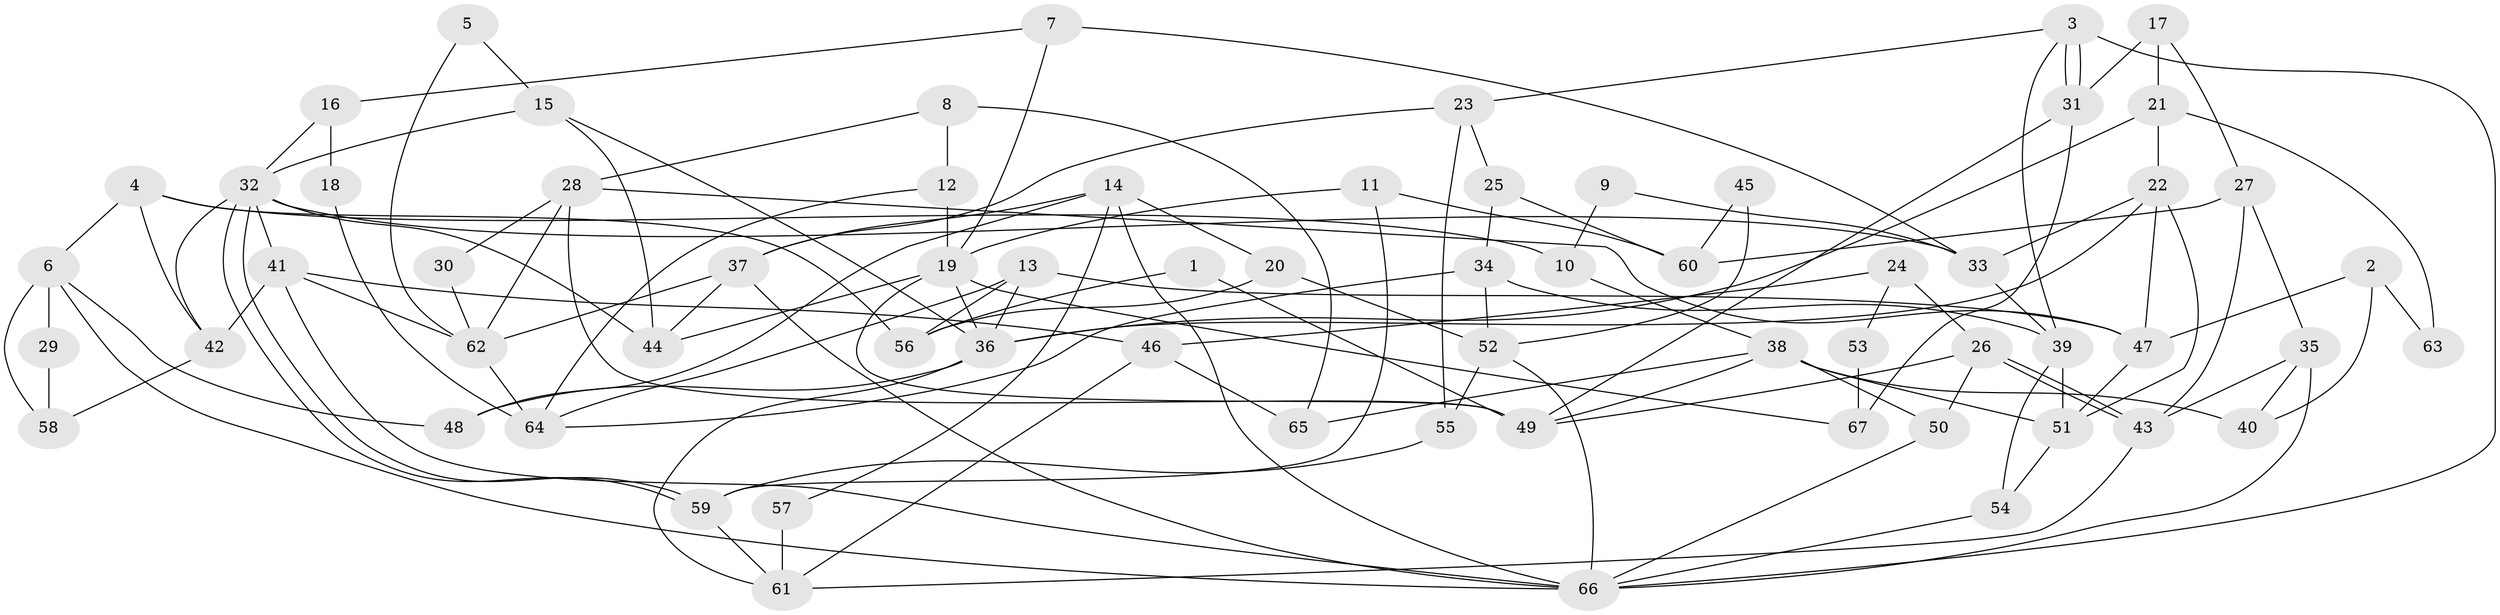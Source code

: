 // Generated by graph-tools (version 1.1) at 2025/50/03/09/25 03:50:10]
// undirected, 67 vertices, 134 edges
graph export_dot {
graph [start="1"]
  node [color=gray90,style=filled];
  1;
  2;
  3;
  4;
  5;
  6;
  7;
  8;
  9;
  10;
  11;
  12;
  13;
  14;
  15;
  16;
  17;
  18;
  19;
  20;
  21;
  22;
  23;
  24;
  25;
  26;
  27;
  28;
  29;
  30;
  31;
  32;
  33;
  34;
  35;
  36;
  37;
  38;
  39;
  40;
  41;
  42;
  43;
  44;
  45;
  46;
  47;
  48;
  49;
  50;
  51;
  52;
  53;
  54;
  55;
  56;
  57;
  58;
  59;
  60;
  61;
  62;
  63;
  64;
  65;
  66;
  67;
  1 -- 49;
  1 -- 56;
  2 -- 40;
  2 -- 47;
  2 -- 63;
  3 -- 39;
  3 -- 31;
  3 -- 31;
  3 -- 23;
  3 -- 66;
  4 -- 6;
  4 -- 56;
  4 -- 10;
  4 -- 42;
  5 -- 62;
  5 -- 15;
  6 -- 66;
  6 -- 48;
  6 -- 29;
  6 -- 58;
  7 -- 19;
  7 -- 33;
  7 -- 16;
  8 -- 28;
  8 -- 65;
  8 -- 12;
  9 -- 33;
  9 -- 10;
  10 -- 38;
  11 -- 59;
  11 -- 19;
  11 -- 60;
  12 -- 19;
  12 -- 64;
  13 -- 47;
  13 -- 64;
  13 -- 36;
  13 -- 56;
  14 -- 37;
  14 -- 66;
  14 -- 20;
  14 -- 48;
  14 -- 57;
  15 -- 44;
  15 -- 32;
  15 -- 36;
  16 -- 32;
  16 -- 18;
  17 -- 21;
  17 -- 31;
  17 -- 27;
  18 -- 64;
  19 -- 36;
  19 -- 44;
  19 -- 49;
  19 -- 67;
  20 -- 52;
  20 -- 56;
  21 -- 22;
  21 -- 36;
  21 -- 63;
  22 -- 51;
  22 -- 36;
  22 -- 33;
  22 -- 47;
  23 -- 37;
  23 -- 25;
  23 -- 55;
  24 -- 46;
  24 -- 26;
  24 -- 53;
  25 -- 34;
  25 -- 60;
  26 -- 50;
  26 -- 43;
  26 -- 43;
  26 -- 49;
  27 -- 60;
  27 -- 35;
  27 -- 43;
  28 -- 62;
  28 -- 49;
  28 -- 30;
  28 -- 47;
  29 -- 58;
  30 -- 62;
  31 -- 49;
  31 -- 67;
  32 -- 42;
  32 -- 59;
  32 -- 59;
  32 -- 33;
  32 -- 41;
  32 -- 44;
  33 -- 39;
  34 -- 52;
  34 -- 39;
  34 -- 64;
  35 -- 43;
  35 -- 40;
  35 -- 66;
  36 -- 48;
  36 -- 61;
  37 -- 62;
  37 -- 66;
  37 -- 44;
  38 -- 49;
  38 -- 51;
  38 -- 40;
  38 -- 50;
  38 -- 65;
  39 -- 54;
  39 -- 51;
  41 -- 66;
  41 -- 42;
  41 -- 46;
  41 -- 62;
  42 -- 58;
  43 -- 61;
  45 -- 52;
  45 -- 60;
  46 -- 61;
  46 -- 65;
  47 -- 51;
  50 -- 66;
  51 -- 54;
  52 -- 55;
  52 -- 66;
  53 -- 67;
  54 -- 66;
  55 -- 59;
  57 -- 61;
  59 -- 61;
  62 -- 64;
}
